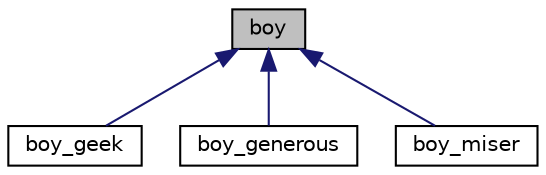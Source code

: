 digraph "boy"
{
  edge [fontname="Helvetica",fontsize="10",labelfontname="Helvetica",labelfontsize="10"];
  node [fontname="Helvetica",fontsize="10",shape=record];
  Node1 [label="boy",height=0.2,width=0.4,color="black", fillcolor="grey75", style="filled", fontcolor="black"];
  Node1 -> Node2 [dir="back",color="midnightblue",fontsize="10",style="solid",fontname="Helvetica"];
  Node2 [label="boy_geek",height=0.2,width=0.4,color="black", fillcolor="white", style="filled",URL="$classboy__geek.html"];
  Node1 -> Node3 [dir="back",color="midnightblue",fontsize="10",style="solid",fontname="Helvetica"];
  Node3 [label="boy_generous",height=0.2,width=0.4,color="black", fillcolor="white", style="filled",URL="$classboy__generous.html"];
  Node1 -> Node4 [dir="back",color="midnightblue",fontsize="10",style="solid",fontname="Helvetica"];
  Node4 [label="boy_miser",height=0.2,width=0.4,color="black", fillcolor="white", style="filled",URL="$classboy__miser.html"];
}
